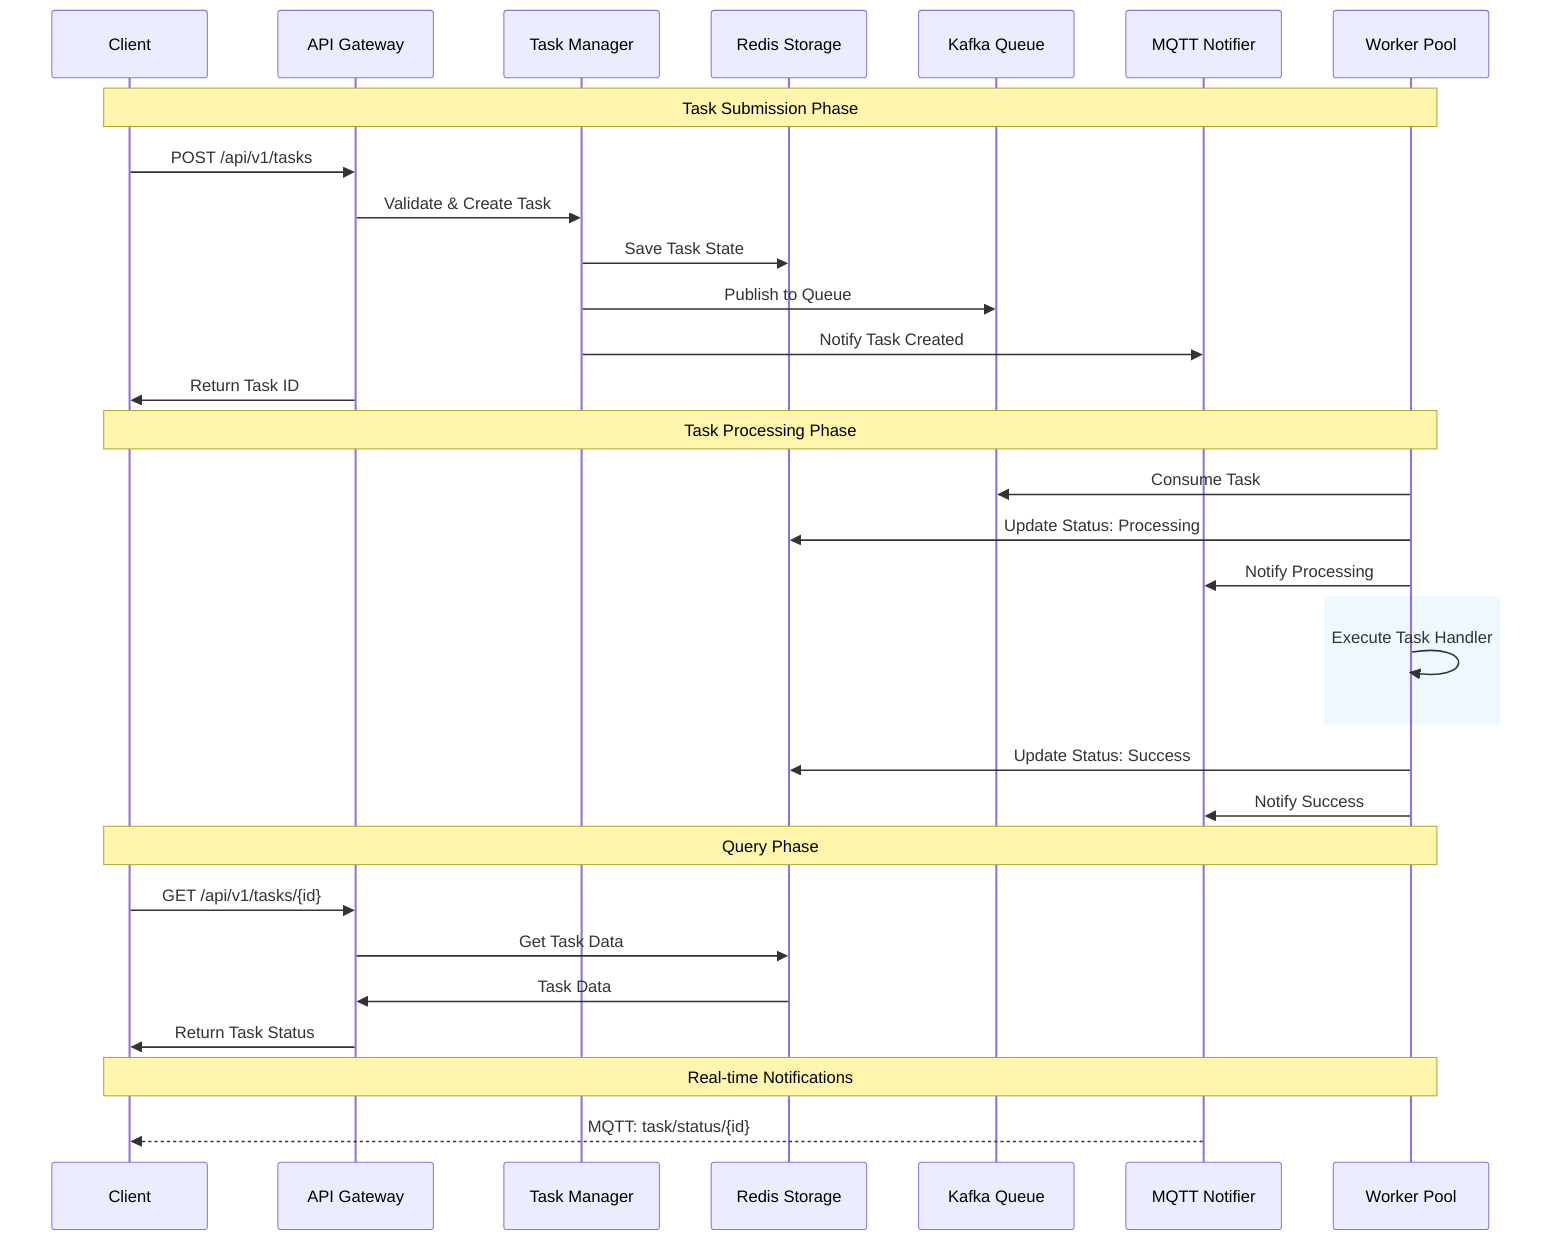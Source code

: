 sequenceDiagram
    participant Client
    participant API as API Gateway
    participant TM as Task Manager
    participant RS as Redis Storage
    participant KQ as Kafka Queue
    participant MQ as MQTT Notifier
    participant WP as Worker Pool
    
    Note over Client,WP: Task Submission Phase
    Client->>API: POST /api/v1/tasks
    API->>TM: Validate & Create Task
    TM->>RS: Save Task State
    TM->>KQ: Publish to Queue
    TM->>MQ: Notify Task Created
    API->>Client: Return Task ID
    
    Note over Client,WP: Task Processing Phase
    WP->>KQ: Consume Task
    WP->>RS: Update Status: Processing
    WP->>MQ: Notify Processing
    rect rgb(240, 248, 255)
        WP->>WP: Execute Task Handler
    end
    WP->>RS: Update Status: Success
    WP->>MQ: Notify Success
    
    Note over Client,WP: Query Phase
    Client->>API: GET /api/v1/tasks/{id}
    API->>RS: Get Task Data
    RS->>API: Task Data
    API->>Client: Return Task Status
    
    Note over Client,WP: Real-time Notifications
    MQ-->>Client: MQTT: task/status/{id}